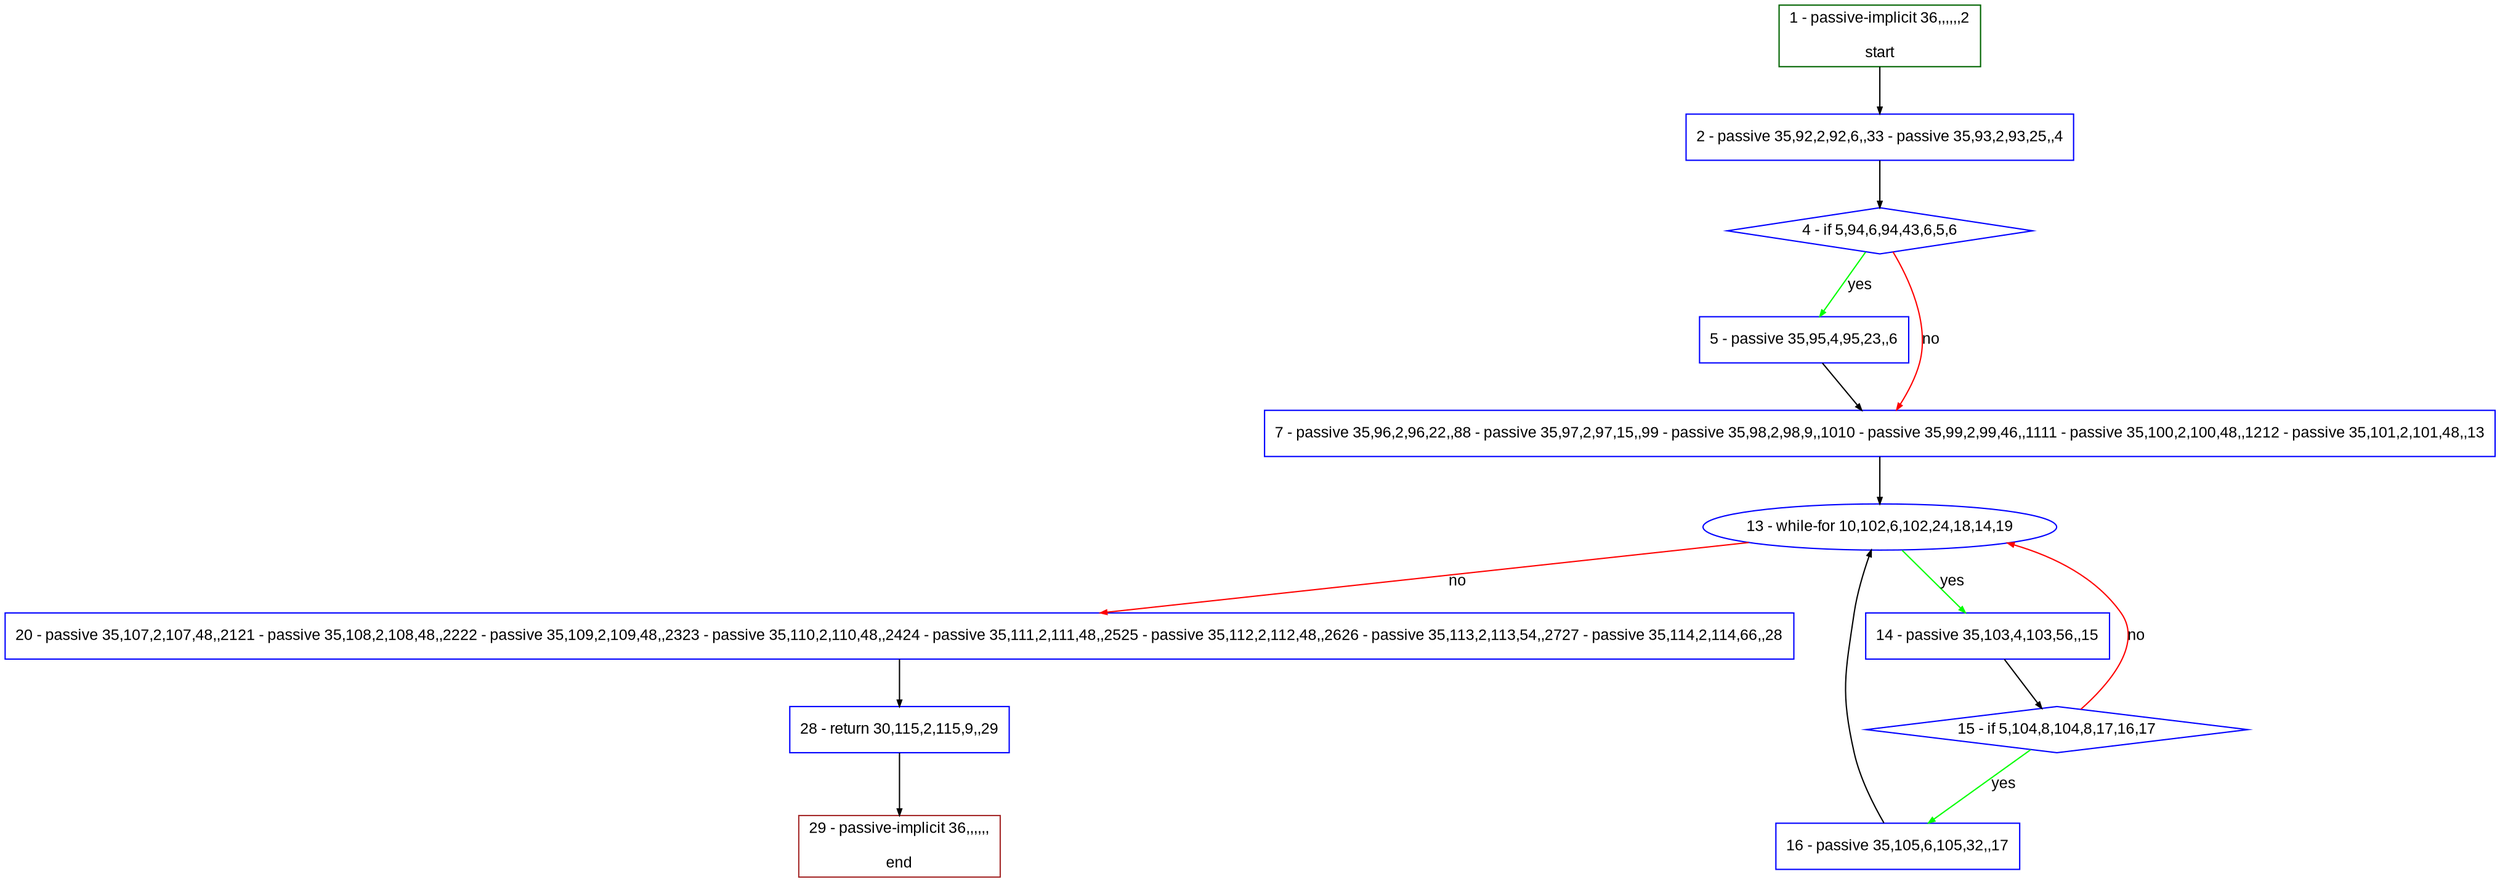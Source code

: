 digraph "" {
  graph [pack="true", label="", fontsize="12", packmode="clust", fontname="Arial", fillcolor="#FFFFCC", bgcolor="white", style="rounded,filled", compound="true"];
  node [node_initialized="no", label="", color="grey", fontsize="12", fillcolor="white", fontname="Arial", style="filled", shape="rectangle", compound="true", fixedsize="false"];
  edge [fontcolor="black", arrowhead="normal", arrowtail="none", arrowsize="0.5", ltail="", label="", color="black", fontsize="12", lhead="", fontname="Arial", dir="forward", compound="true"];
  __N1 [label="2 - passive 35,92,2,92,6,,33 - passive 35,93,2,93,25,,4", color="#0000ff", fillcolor="#ffffff", style="filled", shape="box"];
  __N2 [label="1 - passive-implicit 36,,,,,,2\n\nstart", color="#006400", fillcolor="#ffffff", style="filled", shape="box"];
  __N3 [label="4 - if 5,94,6,94,43,6,5,6", color="#0000ff", fillcolor="#ffffff", style="filled", shape="diamond"];
  __N4 [label="5 - passive 35,95,4,95,23,,6", color="#0000ff", fillcolor="#ffffff", style="filled", shape="box"];
  __N5 [label="7 - passive 35,96,2,96,22,,88 - passive 35,97,2,97,15,,99 - passive 35,98,2,98,9,,1010 - passive 35,99,2,99,46,,1111 - passive 35,100,2,100,48,,1212 - passive 35,101,2,101,48,,13", color="#0000ff", fillcolor="#ffffff", style="filled", shape="box"];
  __N6 [label="13 - while-for 10,102,6,102,24,18,14,19", color="#0000ff", fillcolor="#ffffff", style="filled", shape="oval"];
  __N7 [label="14 - passive 35,103,4,103,56,,15", color="#0000ff", fillcolor="#ffffff", style="filled", shape="box"];
  __N8 [label="20 - passive 35,107,2,107,48,,2121 - passive 35,108,2,108,48,,2222 - passive 35,109,2,109,48,,2323 - passive 35,110,2,110,48,,2424 - passive 35,111,2,111,48,,2525 - passive 35,112,2,112,48,,2626 - passive 35,113,2,113,54,,2727 - passive 35,114,2,114,66,,28", color="#0000ff", fillcolor="#ffffff", style="filled", shape="box"];
  __N9 [label="15 - if 5,104,8,104,8,17,16,17", color="#0000ff", fillcolor="#ffffff", style="filled", shape="diamond"];
  __N10 [label="16 - passive 35,105,6,105,32,,17", color="#0000ff", fillcolor="#ffffff", style="filled", shape="box"];
  __N11 [label="28 - return 30,115,2,115,9,,29", color="#0000ff", fillcolor="#ffffff", style="filled", shape="box"];
  __N12 [label="29 - passive-implicit 36,,,,,,\n\nend", color="#a52a2a", fillcolor="#ffffff", style="filled", shape="box"];
  __N2 -> __N1 [arrowhead="normal", arrowtail="none", color="#000000", label="", dir="forward"];
  __N1 -> __N3 [arrowhead="normal", arrowtail="none", color="#000000", label="", dir="forward"];
  __N3 -> __N4 [arrowhead="normal", arrowtail="none", color="#00ff00", label="yes", dir="forward"];
  __N3 -> __N5 [arrowhead="normal", arrowtail="none", color="#ff0000", label="no", dir="forward"];
  __N4 -> __N5 [arrowhead="normal", arrowtail="none", color="#000000", label="", dir="forward"];
  __N5 -> __N6 [arrowhead="normal", arrowtail="none", color="#000000", label="", dir="forward"];
  __N6 -> __N7 [arrowhead="normal", arrowtail="none", color="#00ff00", label="yes", dir="forward"];
  __N6 -> __N8 [arrowhead="normal", arrowtail="none", color="#ff0000", label="no", dir="forward"];
  __N7 -> __N9 [arrowhead="normal", arrowtail="none", color="#000000", label="", dir="forward"];
  __N9 -> __N6 [arrowhead="normal", arrowtail="none", color="#ff0000", label="no", dir="forward"];
  __N9 -> __N10 [arrowhead="normal", arrowtail="none", color="#00ff00", label="yes", dir="forward"];
  __N10 -> __N6 [arrowhead="normal", arrowtail="none", color="#000000", label="", dir="forward"];
  __N8 -> __N11 [arrowhead="normal", arrowtail="none", color="#000000", label="", dir="forward"];
  __N11 -> __N12 [arrowhead="normal", arrowtail="none", color="#000000", label="", dir="forward"];
}
